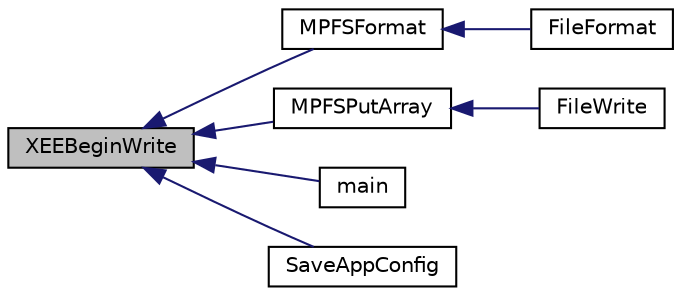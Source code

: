 digraph "XEEBeginWrite"
{
  edge [fontname="Helvetica",fontsize="10",labelfontname="Helvetica",labelfontsize="10"];
  node [fontname="Helvetica",fontsize="10",shape=record];
  rankdir="LR";
  Node1 [label="XEEBeginWrite",height=0.2,width=0.4,color="black", fillcolor="grey75", style="filled", fontcolor="black"];
  Node1 -> Node2 [dir="back",color="midnightblue",fontsize="10",style="solid"];
  Node2 [label="MPFSFormat",height=0.2,width=0.4,color="black", fillcolor="white", style="filled",URL="$_m_p_f_s2_8c.html#a1a605108919997d9257371c6cf4f4a0a"];
  Node2 -> Node3 [dir="back",color="midnightblue",fontsize="10",style="solid"];
  Node3 [label="FileFormat",height=0.2,width=0.4,color="black", fillcolor="white", style="filled",URL="$_file_system_8c.html#aafac6bae9985b28fec929612aecf68b5"];
  Node1 -> Node4 [dir="back",color="midnightblue",fontsize="10",style="solid"];
  Node4 [label="MPFSPutArray",height=0.2,width=0.4,color="black", fillcolor="white", style="filled",URL="$_m_p_f_s2_8c.html#afa47da09a3cdc268e36c7b5d1b519cf2"];
  Node4 -> Node5 [dir="back",color="midnightblue",fontsize="10",style="solid"];
  Node5 [label="FileWrite",height=0.2,width=0.4,color="black", fillcolor="white", style="filled",URL="$_file_system_8c.html#a5a51d1c63c78a5ff6e60d54e17799739"];
  Node1 -> Node6 [dir="back",color="midnightblue",fontsize="10",style="solid"];
  Node6 [label="main",height=0.2,width=0.4,color="black", fillcolor="white", style="filled",URL="$_main_demo_8c.html#a6288eba0f8e8ad3ab1544ad731eb7667"];
  Node1 -> Node7 [dir="back",color="midnightblue",fontsize="10",style="solid"];
  Node7 [label="SaveAppConfig",height=0.2,width=0.4,color="black", fillcolor="white", style="filled",URL="$_main_demo_8h.html#a80191ae89d61145b47405d9bdda338f1"];
}
